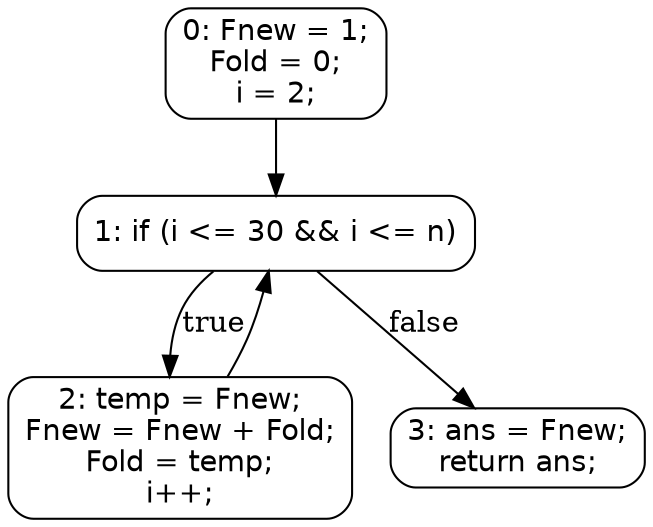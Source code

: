 digraph fib_CFG {
    node [shape=box, style=rounded, fontname="Helvetica"];
    N0 [label="0: Fnew = 1;\nFold = 0;\ni = 2;"];
    N1 [label="1: if (i <= 30 && i <= n)"];
    N2 [label="2: temp = Fnew;\nFnew = Fnew + Fold;\nFold = temp;\ni++;"];
    N3 [label="3: ans = Fnew;\nreturn ans;"];
    N0 -> N1;
    N1 -> N2 [label="true"];
    N1 -> N3 [label="false"];
    N2 -> N1;
}